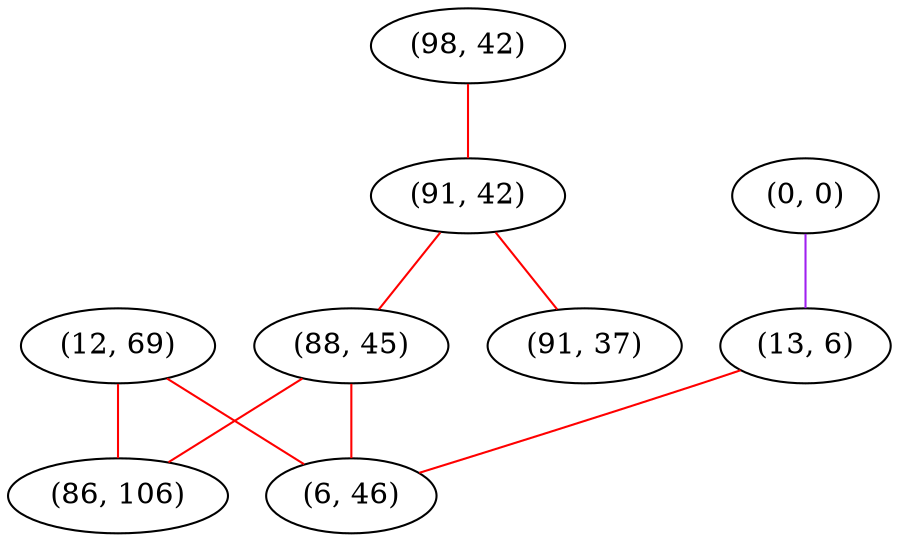 graph "" {
"(12, 69)";
"(0, 0)";
"(98, 42)";
"(13, 6)";
"(91, 42)";
"(88, 45)";
"(91, 37)";
"(86, 106)";
"(6, 46)";
"(12, 69)" -- "(86, 106)"  [color=red, key=0, weight=1];
"(12, 69)" -- "(6, 46)"  [color=red, key=0, weight=1];
"(0, 0)" -- "(13, 6)"  [color=purple, key=0, weight=4];
"(98, 42)" -- "(91, 42)"  [color=red, key=0, weight=1];
"(13, 6)" -- "(6, 46)"  [color=red, key=0, weight=1];
"(91, 42)" -- "(91, 37)"  [color=red, key=0, weight=1];
"(91, 42)" -- "(88, 45)"  [color=red, key=0, weight=1];
"(88, 45)" -- "(86, 106)"  [color=red, key=0, weight=1];
"(88, 45)" -- "(6, 46)"  [color=red, key=0, weight=1];
}
